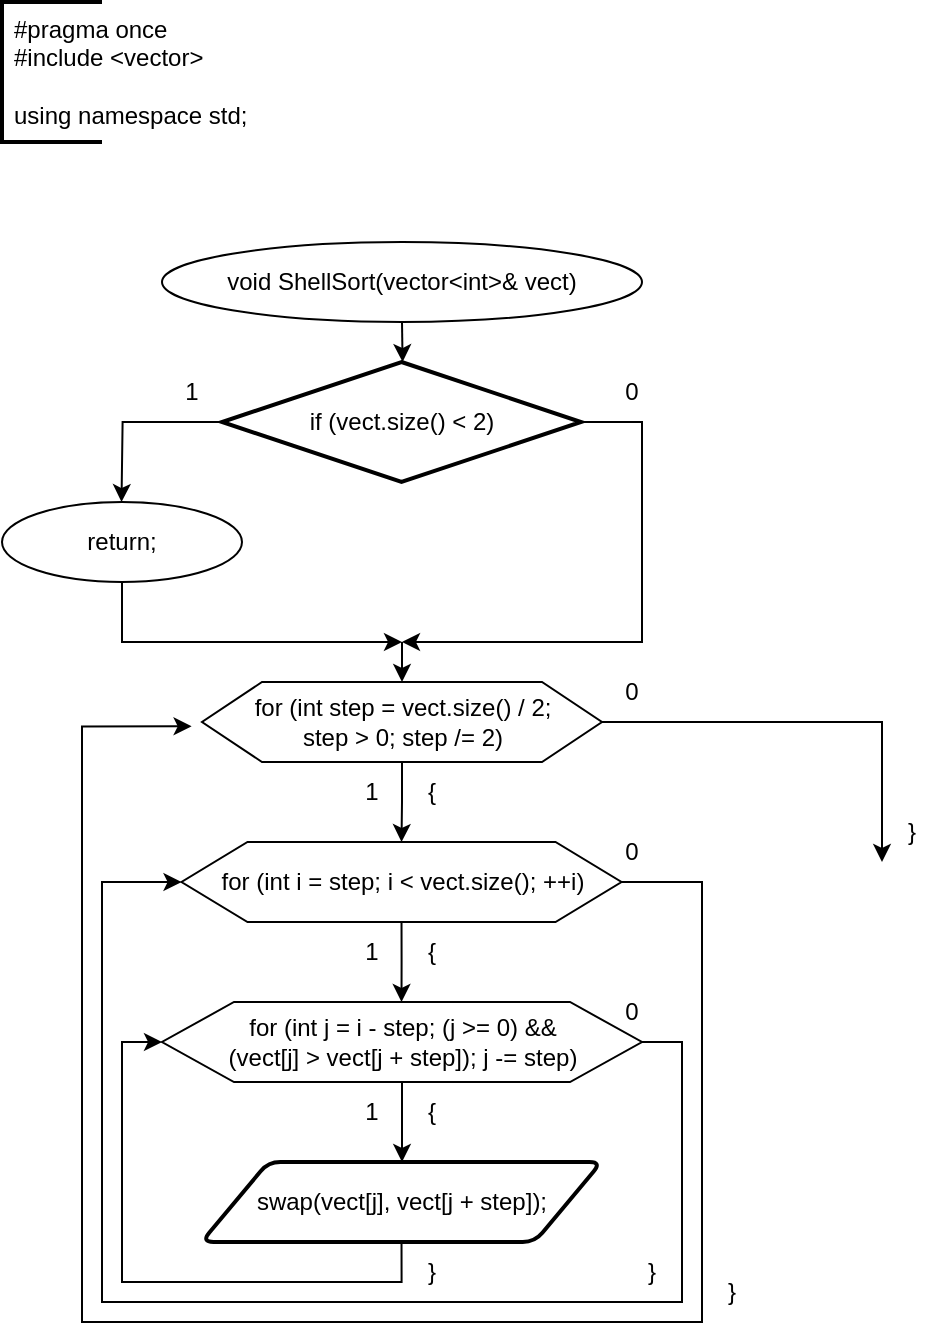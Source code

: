 <mxfile version="23.1.5" type="device">
  <diagram name="Страница — 1" id="qGrudcaHSjWXr64oxinU">
    <mxGraphModel dx="1049" dy="1856" grid="1" gridSize="10" guides="1" tooltips="1" connect="1" arrows="1" fold="1" page="1" pageScale="1" pageWidth="827" pageHeight="1169" math="0" shadow="0">
      <root>
        <mxCell id="0" />
        <mxCell id="1" parent="0" />
        <mxCell id="QuDfv2WneJ30URJhzzRL-4" value="" style="strokeWidth=2;html=1;shape=mxgraph.flowchart.annotation_1;align=left;pointerEvents=1;" vertex="1" parent="1">
          <mxGeometry x="40" y="40" width="50" height="70" as="geometry" />
        </mxCell>
        <mxCell id="QuDfv2WneJ30URJhzzRL-5" value="&lt;div&gt;#pragma once&lt;/div&gt;&lt;div&gt;#include &amp;lt;vector&amp;gt;&lt;/div&gt;&lt;div&gt;&lt;br&gt;&lt;/div&gt;&lt;div&gt;using namespace std;&lt;/div&gt;" style="text;strokeColor=none;fillColor=none;align=left;verticalAlign=middle;spacingLeft=4;spacingRight=4;overflow=hidden;points=[[0,0.5],[1,0.5]];portConstraint=eastwest;rotatable=0;whiteSpace=wrap;html=1;" vertex="1" parent="1">
          <mxGeometry x="40" y="40" width="220" height="70" as="geometry" />
        </mxCell>
        <mxCell id="QuDfv2WneJ30URJhzzRL-6" value="void ShellSort(vector&amp;lt;int&amp;gt;&amp;amp; vect)" style="ellipse;whiteSpace=wrap;html=1;" vertex="1" parent="1">
          <mxGeometry x="120" y="160" width="240" height="40" as="geometry" />
        </mxCell>
        <mxCell id="QuDfv2WneJ30URJhzzRL-7" style="edgeStyle=orthogonalEdgeStyle;rounded=0;orthogonalLoop=1;jettySize=auto;html=1;exitX=0.5;exitY=1;exitDx=0;exitDy=0;" edge="1" parent="1">
          <mxGeometry relative="1" as="geometry">
            <mxPoint x="240.294" y="220" as="targetPoint" />
            <mxPoint x="240" y="200" as="sourcePoint" />
          </mxGeometry>
        </mxCell>
        <mxCell id="QuDfv2WneJ30URJhzzRL-8" style="edgeStyle=orthogonalEdgeStyle;rounded=0;orthogonalLoop=1;jettySize=auto;html=1;exitX=0;exitY=0.5;exitDx=0;exitDy=0;exitPerimeter=0;" edge="1" parent="1" source="QuDfv2WneJ30URJhzzRL-10">
          <mxGeometry relative="1" as="geometry">
            <mxPoint x="99.76" y="290" as="targetPoint" />
          </mxGeometry>
        </mxCell>
        <mxCell id="QuDfv2WneJ30URJhzzRL-9" style="edgeStyle=orthogonalEdgeStyle;rounded=0;orthogonalLoop=1;jettySize=auto;html=1;exitX=1;exitY=0.5;exitDx=0;exitDy=0;exitPerimeter=0;" edge="1" parent="1" source="QuDfv2WneJ30URJhzzRL-10">
          <mxGeometry relative="1" as="geometry">
            <mxPoint x="240" y="360" as="targetPoint" />
            <Array as="points">
              <mxPoint x="360" y="250" />
              <mxPoint x="360" y="360" />
            </Array>
          </mxGeometry>
        </mxCell>
        <mxCell id="QuDfv2WneJ30URJhzzRL-10" value="if (vect.size() &amp;lt; 2)" style="strokeWidth=2;html=1;shape=mxgraph.flowchart.decision;whiteSpace=wrap;" vertex="1" parent="1">
          <mxGeometry x="150" y="220" width="179.52" height="60" as="geometry" />
        </mxCell>
        <mxCell id="QuDfv2WneJ30URJhzzRL-11" value="1" style="text;html=1;strokeColor=none;fillColor=none;align=center;verticalAlign=middle;whiteSpace=wrap;rounded=0;" vertex="1" parent="1">
          <mxGeometry x="120.0" y="220" width="30" height="30" as="geometry" />
        </mxCell>
        <mxCell id="QuDfv2WneJ30URJhzzRL-12" value="0" style="text;html=1;strokeColor=none;fillColor=none;align=center;verticalAlign=middle;whiteSpace=wrap;rounded=0;" vertex="1" parent="1">
          <mxGeometry x="339.76" y="220" width="30" height="30" as="geometry" />
        </mxCell>
        <mxCell id="QuDfv2WneJ30URJhzzRL-13" style="edgeStyle=orthogonalEdgeStyle;rounded=0;orthogonalLoop=1;jettySize=auto;html=1;exitX=0.5;exitY=1;exitDx=0;exitDy=0;" edge="1" parent="1" source="QuDfv2WneJ30URJhzzRL-14">
          <mxGeometry relative="1" as="geometry">
            <mxPoint x="240" y="360" as="targetPoint" />
            <Array as="points">
              <mxPoint x="100" y="360" />
            </Array>
          </mxGeometry>
        </mxCell>
        <mxCell id="QuDfv2WneJ30URJhzzRL-14" value="return;" style="ellipse;whiteSpace=wrap;html=1;" vertex="1" parent="1">
          <mxGeometry x="40" y="290" width="120" height="40" as="geometry" />
        </mxCell>
        <mxCell id="QuDfv2WneJ30URJhzzRL-15" value="" style="endArrow=classic;html=1;rounded=0;" edge="1" parent="1">
          <mxGeometry width="50" height="50" relative="1" as="geometry">
            <mxPoint x="240" y="360" as="sourcePoint" />
            <mxPoint x="240" y="380" as="targetPoint" />
          </mxGeometry>
        </mxCell>
        <mxCell id="QuDfv2WneJ30URJhzzRL-16" style="edgeStyle=orthogonalEdgeStyle;rounded=0;orthogonalLoop=1;jettySize=auto;html=1;exitX=0.5;exitY=1;exitDx=0;exitDy=0;" edge="1" source="QuDfv2WneJ30URJhzzRL-18" parent="1">
          <mxGeometry relative="1" as="geometry">
            <mxPoint x="239.76" y="460" as="targetPoint" />
          </mxGeometry>
        </mxCell>
        <mxCell id="QuDfv2WneJ30URJhzzRL-17" style="edgeStyle=orthogonalEdgeStyle;rounded=0;orthogonalLoop=1;jettySize=auto;html=1;exitX=1;exitY=0.5;exitDx=0;exitDy=0;" edge="1" source="QuDfv2WneJ30URJhzzRL-18" parent="1">
          <mxGeometry relative="1" as="geometry">
            <mxPoint x="480" y="470" as="targetPoint" />
            <Array as="points">
              <mxPoint x="480" y="400" />
              <mxPoint x="480" y="460" />
            </Array>
          </mxGeometry>
        </mxCell>
        <mxCell id="QuDfv2WneJ30URJhzzRL-18" value="for (int step = vect.size() / 2; &lt;br&gt;step &amp;gt; 0; step /= 2)" style="verticalLabelPosition=middle;verticalAlign=middle;html=1;shape=hexagon;perimeter=hexagonPerimeter2;arcSize=6;size=0.15;labelPosition=center;align=center;" vertex="1" parent="1">
          <mxGeometry x="140" y="380" width="200" height="40" as="geometry" />
        </mxCell>
        <mxCell id="QuDfv2WneJ30URJhzzRL-19" value="1" style="text;html=1;strokeColor=none;fillColor=none;align=center;verticalAlign=middle;whiteSpace=wrap;rounded=0;" vertex="1" parent="1">
          <mxGeometry x="209.76" y="420" width="30" height="30" as="geometry" />
        </mxCell>
        <mxCell id="QuDfv2WneJ30URJhzzRL-20" value="{" style="text;html=1;strokeColor=none;fillColor=none;align=center;verticalAlign=middle;whiteSpace=wrap;rounded=0;" vertex="1" parent="1">
          <mxGeometry x="239.76" y="420" width="30" height="30" as="geometry" />
        </mxCell>
        <mxCell id="QuDfv2WneJ30URJhzzRL-21" value="0" style="text;html=1;strokeColor=none;fillColor=none;align=center;verticalAlign=middle;whiteSpace=wrap;rounded=0;" vertex="1" parent="1">
          <mxGeometry x="339.76" y="370" width="30" height="30" as="geometry" />
        </mxCell>
        <mxCell id="QuDfv2WneJ30URJhzzRL-28" style="edgeStyle=orthogonalEdgeStyle;rounded=0;orthogonalLoop=1;jettySize=auto;html=1;exitX=0.5;exitY=1;exitDx=0;exitDy=0;" edge="1" source="QuDfv2WneJ30URJhzzRL-30" parent="1">
          <mxGeometry relative="1" as="geometry">
            <mxPoint x="239.76" y="540" as="targetPoint" />
          </mxGeometry>
        </mxCell>
        <mxCell id="QuDfv2WneJ30URJhzzRL-29" style="edgeStyle=orthogonalEdgeStyle;rounded=0;orthogonalLoop=1;jettySize=auto;html=1;exitX=1;exitY=0.5;exitDx=0;exitDy=0;entryX=-0.026;entryY=0.554;entryDx=0;entryDy=0;entryPerimeter=0;" edge="1" source="QuDfv2WneJ30URJhzzRL-30" parent="1" target="QuDfv2WneJ30URJhzzRL-18">
          <mxGeometry relative="1" as="geometry">
            <mxPoint x="379.76" y="540" as="targetPoint" />
            <Array as="points">
              <mxPoint x="390" y="480" />
              <mxPoint x="390" y="700" />
              <mxPoint x="80" y="700" />
              <mxPoint x="80" y="402" />
            </Array>
          </mxGeometry>
        </mxCell>
        <mxCell id="QuDfv2WneJ30URJhzzRL-30" value="for (int i = step; i &amp;lt; vect.size(); ++i)" style="verticalLabelPosition=middle;verticalAlign=middle;html=1;shape=hexagon;perimeter=hexagonPerimeter2;arcSize=6;size=0.15;labelPosition=center;align=center;" vertex="1" parent="1">
          <mxGeometry x="129.76" y="460" width="220" height="40" as="geometry" />
        </mxCell>
        <mxCell id="QuDfv2WneJ30URJhzzRL-31" value="1" style="text;html=1;strokeColor=none;fillColor=none;align=center;verticalAlign=middle;whiteSpace=wrap;rounded=0;" vertex="1" parent="1">
          <mxGeometry x="209.76" y="500" width="30" height="30" as="geometry" />
        </mxCell>
        <mxCell id="QuDfv2WneJ30URJhzzRL-32" value="{" style="text;html=1;strokeColor=none;fillColor=none;align=center;verticalAlign=middle;whiteSpace=wrap;rounded=0;" vertex="1" parent="1">
          <mxGeometry x="239.76" y="500" width="30" height="30" as="geometry" />
        </mxCell>
        <mxCell id="QuDfv2WneJ30URJhzzRL-33" value="0" style="text;html=1;strokeColor=none;fillColor=none;align=center;verticalAlign=middle;whiteSpace=wrap;rounded=0;" vertex="1" parent="1">
          <mxGeometry x="339.76" y="450" width="30" height="30" as="geometry" />
        </mxCell>
        <mxCell id="QuDfv2WneJ30URJhzzRL-34" style="edgeStyle=orthogonalEdgeStyle;rounded=0;orthogonalLoop=1;jettySize=auto;html=1;exitX=0.5;exitY=1;exitDx=0;exitDy=0;" edge="1" source="QuDfv2WneJ30URJhzzRL-36" parent="1">
          <mxGeometry relative="1" as="geometry">
            <mxPoint x="240" y="620" as="targetPoint" />
          </mxGeometry>
        </mxCell>
        <mxCell id="QuDfv2WneJ30URJhzzRL-35" style="edgeStyle=orthogonalEdgeStyle;rounded=0;orthogonalLoop=1;jettySize=auto;html=1;exitX=1;exitY=0.5;exitDx=0;exitDy=0;entryX=0;entryY=0.5;entryDx=0;entryDy=0;" edge="1" source="QuDfv2WneJ30URJhzzRL-36" parent="1" target="QuDfv2WneJ30URJhzzRL-30">
          <mxGeometry relative="1" as="geometry">
            <mxPoint x="380" y="620" as="targetPoint" />
            <Array as="points">
              <mxPoint x="380" y="560" />
              <mxPoint x="380" y="690" />
              <mxPoint x="90" y="690" />
              <mxPoint x="90" y="480" />
            </Array>
          </mxGeometry>
        </mxCell>
        <mxCell id="QuDfv2WneJ30URJhzzRL-36" value="for (int j = i - step; (j &amp;gt;= 0) &amp;amp;&amp;amp; &lt;br&gt;(vect[j] &amp;gt; vect[j + step]); j -= step)" style="verticalLabelPosition=middle;verticalAlign=middle;html=1;shape=hexagon;perimeter=hexagonPerimeter2;arcSize=6;size=0.15;labelPosition=center;align=center;" vertex="1" parent="1">
          <mxGeometry x="120" y="540" width="240" height="40" as="geometry" />
        </mxCell>
        <mxCell id="QuDfv2WneJ30URJhzzRL-37" value="1" style="text;html=1;strokeColor=none;fillColor=none;align=center;verticalAlign=middle;whiteSpace=wrap;rounded=0;" vertex="1" parent="1">
          <mxGeometry x="210" y="580" width="30" height="30" as="geometry" />
        </mxCell>
        <mxCell id="QuDfv2WneJ30URJhzzRL-38" value="{" style="text;html=1;strokeColor=none;fillColor=none;align=center;verticalAlign=middle;whiteSpace=wrap;rounded=0;" vertex="1" parent="1">
          <mxGeometry x="240" y="580" width="30" height="30" as="geometry" />
        </mxCell>
        <mxCell id="QuDfv2WneJ30URJhzzRL-39" value="0" style="text;html=1;strokeColor=none;fillColor=none;align=center;verticalAlign=middle;whiteSpace=wrap;rounded=0;" vertex="1" parent="1">
          <mxGeometry x="340" y="530" width="30" height="30" as="geometry" />
        </mxCell>
        <mxCell id="QuDfv2WneJ30URJhzzRL-41" style="edgeStyle=orthogonalEdgeStyle;rounded=0;orthogonalLoop=1;jettySize=auto;html=1;exitX=0.5;exitY=1;exitDx=0;exitDy=0;entryX=0;entryY=0.5;entryDx=0;entryDy=0;" edge="1" parent="1" source="QuDfv2WneJ30URJhzzRL-40" target="QuDfv2WneJ30URJhzzRL-36">
          <mxGeometry relative="1" as="geometry">
            <Array as="points">
              <mxPoint x="240" y="680" />
              <mxPoint x="100" y="680" />
              <mxPoint x="100" y="560" />
            </Array>
          </mxGeometry>
        </mxCell>
        <mxCell id="QuDfv2WneJ30URJhzzRL-40" value="swap(vect[j], vect[j + step]);" style="shape=parallelogram;html=1;strokeWidth=2;perimeter=parallelogramPerimeter;whiteSpace=wrap;rounded=1;arcSize=12;size=0.167;" vertex="1" parent="1">
          <mxGeometry x="139.76" y="620" width="200" height="40" as="geometry" />
        </mxCell>
        <mxCell id="QuDfv2WneJ30URJhzzRL-44" value="}" style="text;html=1;strokeColor=none;fillColor=none;align=center;verticalAlign=middle;whiteSpace=wrap;rounded=0;" vertex="1" parent="1">
          <mxGeometry x="480" y="440" width="30" height="30" as="geometry" />
        </mxCell>
        <mxCell id="QuDfv2WneJ30URJhzzRL-45" value="}" style="text;html=1;strokeColor=none;fillColor=none;align=center;verticalAlign=middle;whiteSpace=wrap;rounded=0;" vertex="1" parent="1">
          <mxGeometry x="240" y="660" width="30" height="30" as="geometry" />
        </mxCell>
        <mxCell id="QuDfv2WneJ30URJhzzRL-46" value="}" style="text;html=1;strokeColor=none;fillColor=none;align=center;verticalAlign=middle;whiteSpace=wrap;rounded=0;" vertex="1" parent="1">
          <mxGeometry x="349.76" y="660" width="30" height="30" as="geometry" />
        </mxCell>
        <mxCell id="QuDfv2WneJ30URJhzzRL-47" value="}" style="text;html=1;strokeColor=none;fillColor=none;align=center;verticalAlign=middle;whiteSpace=wrap;rounded=0;" vertex="1" parent="1">
          <mxGeometry x="390" y="670" width="30" height="30" as="geometry" />
        </mxCell>
      </root>
    </mxGraphModel>
  </diagram>
</mxfile>
